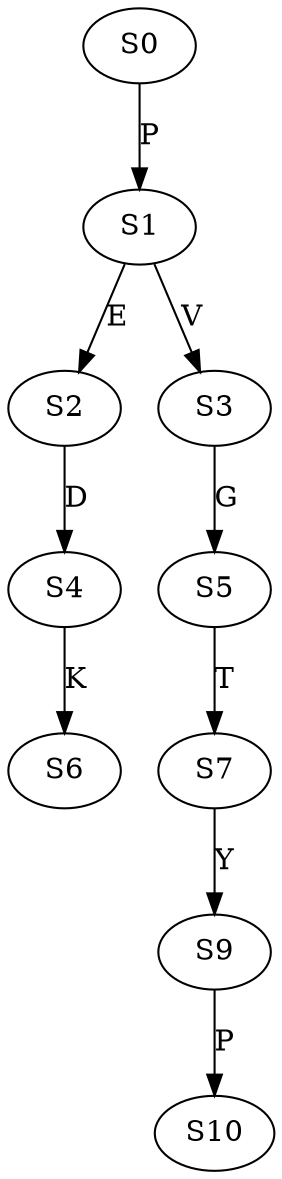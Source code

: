 strict digraph  {
	S0 -> S1 [ label = P ];
	S1 -> S2 [ label = E ];
	S1 -> S3 [ label = V ];
	S2 -> S4 [ label = D ];
	S3 -> S5 [ label = G ];
	S4 -> S6 [ label = K ];
	S5 -> S7 [ label = T ];
	S7 -> S9 [ label = Y ];
	S9 -> S10 [ label = P ];
}

